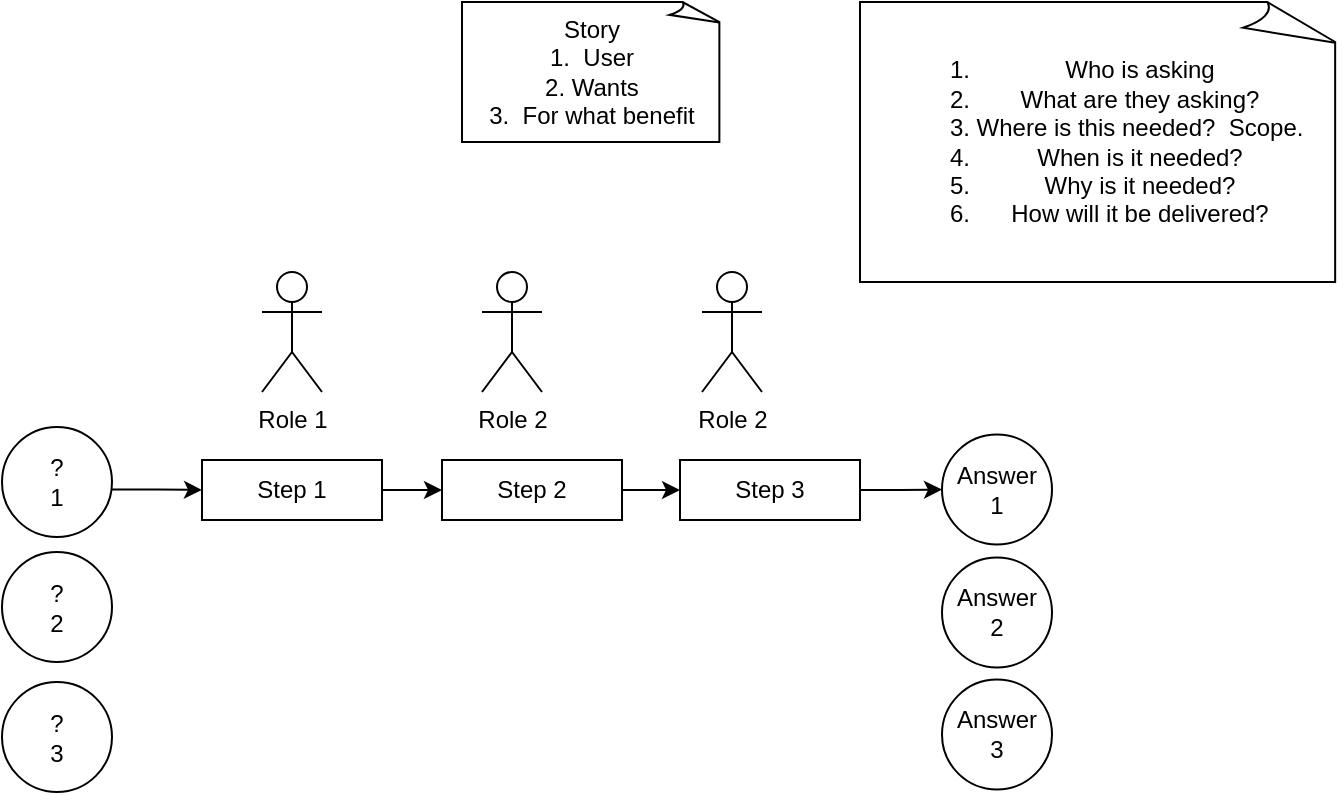 <mxfile version="24.0.7" type="github" pages="2">
  <diagram name="Project Roles and Questions" id="mvEKeH33gYkc5exR3Xjp">
    <mxGraphModel dx="1008" dy="1519" grid="1" gridSize="10" guides="1" tooltips="1" connect="1" arrows="1" fold="1" page="1" pageScale="1" pageWidth="850" pageHeight="1100" math="0" shadow="0">
      <root>
        <mxCell id="0" />
        <mxCell id="1" parent="0" />
        <mxCell id="aAgDK6z0vsBKXwgvIZQg-9" style="edgeStyle=orthogonalEdgeStyle;rounded=0;orthogonalLoop=1;jettySize=auto;html=1;entryX=0;entryY=0.5;entryDx=0;entryDy=0;exitX=0.925;exitY=0.568;exitDx=0;exitDy=0;exitPerimeter=0;" parent="1" source="aAgDK6z0vsBKXwgvIZQg-12" target="aAgDK6z0vsBKXwgvIZQg-8" edge="1">
          <mxGeometry relative="1" as="geometry">
            <mxPoint x="190" y="225" as="sourcePoint" />
          </mxGeometry>
        </mxCell>
        <mxCell id="aAgDK6z0vsBKXwgvIZQg-13" style="edgeStyle=orthogonalEdgeStyle;rounded=0;orthogonalLoop=1;jettySize=auto;html=1;entryX=0;entryY=0.5;entryDx=0;entryDy=0;" parent="1" source="aAgDK6z0vsBKXwgvIZQg-8" target="aAgDK6z0vsBKXwgvIZQg-11" edge="1">
          <mxGeometry relative="1" as="geometry" />
        </mxCell>
        <mxCell id="aAgDK6z0vsBKXwgvIZQg-8" value="Step 1" style="rounded=0;whiteSpace=wrap;html=1;" parent="1" vertex="1">
          <mxGeometry x="230" y="214" width="90" height="30" as="geometry" />
        </mxCell>
        <mxCell id="aAgDK6z0vsBKXwgvIZQg-16" style="edgeStyle=orthogonalEdgeStyle;rounded=0;orthogonalLoop=1;jettySize=auto;html=1;" parent="1" source="aAgDK6z0vsBKXwgvIZQg-10" target="aAgDK6z0vsBKXwgvIZQg-27" edge="1">
          <mxGeometry relative="1" as="geometry">
            <mxPoint x="590" y="225" as="targetPoint" />
          </mxGeometry>
        </mxCell>
        <mxCell id="aAgDK6z0vsBKXwgvIZQg-10" value="Step 3" style="rounded=0;whiteSpace=wrap;html=1;" parent="1" vertex="1">
          <mxGeometry x="469" y="214" width="90" height="30" as="geometry" />
        </mxCell>
        <mxCell id="aAgDK6z0vsBKXwgvIZQg-14" style="edgeStyle=orthogonalEdgeStyle;rounded=0;orthogonalLoop=1;jettySize=auto;html=1;" parent="1" source="aAgDK6z0vsBKXwgvIZQg-11" target="aAgDK6z0vsBKXwgvIZQg-10" edge="1">
          <mxGeometry relative="1" as="geometry" />
        </mxCell>
        <mxCell id="aAgDK6z0vsBKXwgvIZQg-11" value="Step 2" style="rounded=0;whiteSpace=wrap;html=1;" parent="1" vertex="1">
          <mxGeometry x="350" y="214" width="90" height="30" as="geometry" />
        </mxCell>
        <mxCell id="aAgDK6z0vsBKXwgvIZQg-12" value="?&lt;br&gt;1" style="ellipse;whiteSpace=wrap;html=1;aspect=fixed;" parent="1" vertex="1">
          <mxGeometry x="130" y="197.5" width="55" height="55" as="geometry" />
        </mxCell>
        <mxCell id="aAgDK6z0vsBKXwgvIZQg-21" value="Role 2" style="shape=umlActor;verticalLabelPosition=bottom;verticalAlign=top;html=1;outlineConnect=0;" parent="1" vertex="1">
          <mxGeometry x="370" y="120" width="30" height="60" as="geometry" />
        </mxCell>
        <mxCell id="aAgDK6z0vsBKXwgvIZQg-22" value="Role 1" style="shape=umlActor;verticalLabelPosition=bottom;verticalAlign=top;html=1;outlineConnect=0;" parent="1" vertex="1">
          <mxGeometry x="260" y="120" width="30" height="60" as="geometry" />
        </mxCell>
        <mxCell id="aAgDK6z0vsBKXwgvIZQg-24" value="Role 2" style="shape=umlActor;verticalLabelPosition=bottom;verticalAlign=top;html=1;outlineConnect=0;" parent="1" vertex="1">
          <mxGeometry x="480" y="120" width="30" height="60" as="geometry" />
        </mxCell>
        <mxCell id="aAgDK6z0vsBKXwgvIZQg-25" value="?&lt;br&gt;2" style="ellipse;whiteSpace=wrap;html=1;aspect=fixed;" parent="1" vertex="1">
          <mxGeometry x="130" y="260" width="55" height="55" as="geometry" />
        </mxCell>
        <mxCell id="aAgDK6z0vsBKXwgvIZQg-26" value="?&lt;br&gt;3" style="ellipse;whiteSpace=wrap;html=1;aspect=fixed;" parent="1" vertex="1">
          <mxGeometry x="130" y="325" width="55" height="55" as="geometry" />
        </mxCell>
        <mxCell id="aAgDK6z0vsBKXwgvIZQg-27" value="Answer&lt;br&gt;1" style="ellipse;whiteSpace=wrap;html=1;aspect=fixed;" parent="1" vertex="1">
          <mxGeometry x="600" y="201.25" width="55" height="55" as="geometry" />
        </mxCell>
        <mxCell id="aAgDK6z0vsBKXwgvIZQg-28" value="Answer&lt;br&gt;2" style="ellipse;whiteSpace=wrap;html=1;aspect=fixed;" parent="1" vertex="1">
          <mxGeometry x="600" y="262.75" width="55" height="55" as="geometry" />
        </mxCell>
        <mxCell id="aAgDK6z0vsBKXwgvIZQg-29" value="Answer&lt;br&gt;3" style="ellipse;whiteSpace=wrap;html=1;aspect=fixed;" parent="1" vertex="1">
          <mxGeometry x="600" y="323.75" width="55" height="55" as="geometry" />
        </mxCell>
        <mxCell id="aAgDK6z0vsBKXwgvIZQg-30" value="Story&lt;br&gt;1.&amp;nbsp; User&lt;br&gt;2. Wants&lt;br&gt;3.&amp;nbsp; For what benefit" style="whiteSpace=wrap;html=1;shape=mxgraph.basic.document" parent="1" vertex="1">
          <mxGeometry x="360" y="-15" width="130" height="70" as="geometry" />
        </mxCell>
        <mxCell id="u2mxl_-AWD4z3qXQZF-H-1" value="&lt;ol&gt;&lt;li&gt;Who is asking&lt;/li&gt;&lt;li&gt;What are they asking?&lt;/li&gt;&lt;li&gt;Where is this needed?&amp;nbsp; Scope.&lt;/li&gt;&lt;li&gt;When is it needed?&lt;/li&gt;&lt;li&gt;Why is it needed?&lt;/li&gt;&lt;li&gt;How will it be delivered?&lt;/li&gt;&lt;/ol&gt;" style="whiteSpace=wrap;html=1;shape=mxgraph.basic.document" vertex="1" parent="1">
          <mxGeometry x="559" y="-15" width="240" height="140" as="geometry" />
        </mxCell>
      </root>
    </mxGraphModel>
  </diagram>
  <diagram id="Q7vRBFi5Mqy7PUZiT2t7" name="Reporting Process">
    <mxGraphModel dx="1222" dy="608" grid="1" gridSize="10" guides="1" tooltips="1" connect="1" arrows="1" fold="1" page="1" pageScale="1" pageWidth="850" pageHeight="1100" math="0" shadow="0">
      <root>
        <mxCell id="0" />
        <mxCell id="1" parent="0" />
        <mxCell id="yykyZ9t0gVlzGU83h76o-5" style="edgeStyle=orthogonalEdgeStyle;rounded=0;orthogonalLoop=1;jettySize=auto;html=1;" edge="1" parent="1" source="yykyZ9t0gVlzGU83h76o-1" target="yykyZ9t0gVlzGU83h76o-4">
          <mxGeometry relative="1" as="geometry" />
        </mxCell>
        <mxCell id="yykyZ9t0gVlzGU83h76o-1" value="Raw Dataset 1" style="shape=document;whiteSpace=wrap;html=1;boundedLbl=1;" vertex="1" parent="1">
          <mxGeometry x="90" y="150" width="120" height="80" as="geometry" />
        </mxCell>
        <mxCell id="yykyZ9t0gVlzGU83h76o-9" style="edgeStyle=orthogonalEdgeStyle;rounded=0;orthogonalLoop=1;jettySize=auto;html=1;" edge="1" parent="1" source="yykyZ9t0gVlzGU83h76o-2" target="yykyZ9t0gVlzGU83h76o-6">
          <mxGeometry relative="1" as="geometry" />
        </mxCell>
        <mxCell id="yykyZ9t0gVlzGU83h76o-2" value="Raw Dataset 2" style="shape=document;whiteSpace=wrap;html=1;boundedLbl=1;" vertex="1" parent="1">
          <mxGeometry x="90" y="260" width="120" height="80" as="geometry" />
        </mxCell>
        <mxCell id="yykyZ9t0gVlzGU83h76o-10" style="edgeStyle=orthogonalEdgeStyle;rounded=0;orthogonalLoop=1;jettySize=auto;html=1;" edge="1" parent="1" source="yykyZ9t0gVlzGU83h76o-3" target="yykyZ9t0gVlzGU83h76o-7">
          <mxGeometry relative="1" as="geometry" />
        </mxCell>
        <mxCell id="yykyZ9t0gVlzGU83h76o-3" value="Raw Dataset ..." style="shape=document;whiteSpace=wrap;html=1;boundedLbl=1;" vertex="1" parent="1">
          <mxGeometry x="90" y="380" width="120" height="80" as="geometry" />
        </mxCell>
        <mxCell id="yykyZ9t0gVlzGU83h76o-14" style="edgeStyle=orthogonalEdgeStyle;rounded=0;orthogonalLoop=1;jettySize=auto;html=1;" edge="1" parent="1" source="yykyZ9t0gVlzGU83h76o-4" target="yykyZ9t0gVlzGU83h76o-11">
          <mxGeometry relative="1" as="geometry" />
        </mxCell>
        <mxCell id="yykyZ9t0gVlzGU83h76o-4" value="Notebook for Cleaning" style="shape=process;whiteSpace=wrap;html=1;backgroundOutline=1;" vertex="1" parent="1">
          <mxGeometry x="240" y="160" width="120" height="60" as="geometry" />
        </mxCell>
        <mxCell id="yykyZ9t0gVlzGU83h76o-15" style="edgeStyle=orthogonalEdgeStyle;rounded=0;orthogonalLoop=1;jettySize=auto;html=1;" edge="1" parent="1" source="yykyZ9t0gVlzGU83h76o-6" target="yykyZ9t0gVlzGU83h76o-12">
          <mxGeometry relative="1" as="geometry" />
        </mxCell>
        <mxCell id="yykyZ9t0gVlzGU83h76o-6" value="Notebook for Cleaning" style="shape=process;whiteSpace=wrap;html=1;backgroundOutline=1;" vertex="1" parent="1">
          <mxGeometry x="250" y="270" width="120" height="60" as="geometry" />
        </mxCell>
        <mxCell id="yykyZ9t0gVlzGU83h76o-16" style="edgeStyle=orthogonalEdgeStyle;rounded=0;orthogonalLoop=1;jettySize=auto;html=1;" edge="1" parent="1" source="yykyZ9t0gVlzGU83h76o-7" target="yykyZ9t0gVlzGU83h76o-13">
          <mxGeometry relative="1" as="geometry" />
        </mxCell>
        <mxCell id="yykyZ9t0gVlzGU83h76o-7" value="Notebook for Cleaning" style="shape=process;whiteSpace=wrap;html=1;backgroundOutline=1;" vertex="1" parent="1">
          <mxGeometry x="260" y="390" width="120" height="60" as="geometry" />
        </mxCell>
        <mxCell id="yykyZ9t0gVlzGU83h76o-11" value="clean Dataset 1" style="shape=document;whiteSpace=wrap;html=1;boundedLbl=1;" vertex="1" parent="1">
          <mxGeometry x="410" y="150" width="120" height="80" as="geometry" />
        </mxCell>
        <mxCell id="yykyZ9t0gVlzGU83h76o-18" style="edgeStyle=orthogonalEdgeStyle;rounded=0;orthogonalLoop=1;jettySize=auto;html=1;" edge="1" parent="1" source="yykyZ9t0gVlzGU83h76o-12" target="yykyZ9t0gVlzGU83h76o-17">
          <mxGeometry relative="1" as="geometry" />
        </mxCell>
        <mxCell id="yykyZ9t0gVlzGU83h76o-12" value="clean Dataset 2" style="shape=document;whiteSpace=wrap;html=1;boundedLbl=1;" vertex="1" parent="1">
          <mxGeometry x="410" y="260" width="120" height="80" as="geometry" />
        </mxCell>
        <mxCell id="yykyZ9t0gVlzGU83h76o-13" value="clean Dataset ..." style="shape=document;whiteSpace=wrap;html=1;boundedLbl=1;" vertex="1" parent="1">
          <mxGeometry x="410" y="380" width="120" height="80" as="geometry" />
        </mxCell>
        <mxCell id="yykyZ9t0gVlzGU83h76o-22" style="edgeStyle=orthogonalEdgeStyle;rounded=0;orthogonalLoop=1;jettySize=auto;html=1;entryX=0;entryY=0.5;entryDx=0;entryDy=0;" edge="1" parent="1" source="yykyZ9t0gVlzGU83h76o-17" target="yykyZ9t0gVlzGU83h76o-19">
          <mxGeometry relative="1" as="geometry" />
        </mxCell>
        <mxCell id="yykyZ9t0gVlzGU83h76o-23" style="edgeStyle=orthogonalEdgeStyle;rounded=0;orthogonalLoop=1;jettySize=auto;html=1;" edge="1" parent="1" source="yykyZ9t0gVlzGU83h76o-17" target="yykyZ9t0gVlzGU83h76o-20">
          <mxGeometry relative="1" as="geometry" />
        </mxCell>
        <mxCell id="yykyZ9t0gVlzGU83h76o-24" style="edgeStyle=orthogonalEdgeStyle;rounded=0;orthogonalLoop=1;jettySize=auto;html=1;entryX=0;entryY=0.5;entryDx=0;entryDy=0;" edge="1" parent="1" source="yykyZ9t0gVlzGU83h76o-17" target="yykyZ9t0gVlzGU83h76o-21">
          <mxGeometry relative="1" as="geometry" />
        </mxCell>
        <mxCell id="yykyZ9t0gVlzGU83h76o-17" value="Merge Notebook" style="shape=process;whiteSpace=wrap;html=1;backgroundOutline=1;" vertex="1" parent="1">
          <mxGeometry x="570" y="270" width="120" height="60" as="geometry" />
        </mxCell>
        <mxCell id="yykyZ9t0gVlzGU83h76o-30" style="edgeStyle=orthogonalEdgeStyle;rounded=0;orthogonalLoop=1;jettySize=auto;html=1;" edge="1" parent="1" source="yykyZ9t0gVlzGU83h76o-19" target="yykyZ9t0gVlzGU83h76o-25">
          <mxGeometry relative="1" as="geometry" />
        </mxCell>
        <mxCell id="yykyZ9t0gVlzGU83h76o-19" value="Notebook for Cleaning" style="shape=process;whiteSpace=wrap;html=1;backgroundOutline=1;" vertex="1" parent="1">
          <mxGeometry x="750" y="190" width="120" height="60" as="geometry" />
        </mxCell>
        <mxCell id="yykyZ9t0gVlzGU83h76o-31" style="edgeStyle=orthogonalEdgeStyle;rounded=0;orthogonalLoop=1;jettySize=auto;html=1;" edge="1" parent="1" source="yykyZ9t0gVlzGU83h76o-20" target="yykyZ9t0gVlzGU83h76o-29">
          <mxGeometry relative="1" as="geometry" />
        </mxCell>
        <mxCell id="yykyZ9t0gVlzGU83h76o-20" value="Notebook for Cleaning" style="shape=process;whiteSpace=wrap;html=1;backgroundOutline=1;" vertex="1" parent="1">
          <mxGeometry x="750" y="270" width="120" height="60" as="geometry" />
        </mxCell>
        <mxCell id="yykyZ9t0gVlzGU83h76o-32" style="edgeStyle=orthogonalEdgeStyle;rounded=0;orthogonalLoop=1;jettySize=auto;html=1;" edge="1" parent="1" source="yykyZ9t0gVlzGU83h76o-21" target="yykyZ9t0gVlzGU83h76o-28">
          <mxGeometry relative="1" as="geometry" />
        </mxCell>
        <mxCell id="yykyZ9t0gVlzGU83h76o-21" value="Notebook for Cleaning" style="shape=process;whiteSpace=wrap;html=1;backgroundOutline=1;" vertex="1" parent="1">
          <mxGeometry x="750" y="340" width="120" height="60" as="geometry" />
        </mxCell>
        <mxCell id="yykyZ9t0gVlzGU83h76o-25" value="Findings 1" style="shape=document;whiteSpace=wrap;html=1;boundedLbl=1;" vertex="1" parent="1">
          <mxGeometry x="910" y="195" width="120" height="50" as="geometry" />
        </mxCell>
        <mxCell id="yykyZ9t0gVlzGU83h76o-28" value="Findings 3" style="shape=document;whiteSpace=wrap;html=1;boundedLbl=1;" vertex="1" parent="1">
          <mxGeometry x="920" y="345" width="120" height="50" as="geometry" />
        </mxCell>
        <mxCell id="yykyZ9t0gVlzGU83h76o-29" value="Findings 2" style="shape=document;whiteSpace=wrap;html=1;boundedLbl=1;" vertex="1" parent="1">
          <mxGeometry x="910" y="275" width="120" height="50" as="geometry" />
        </mxCell>
      </root>
    </mxGraphModel>
  </diagram>
</mxfile>
